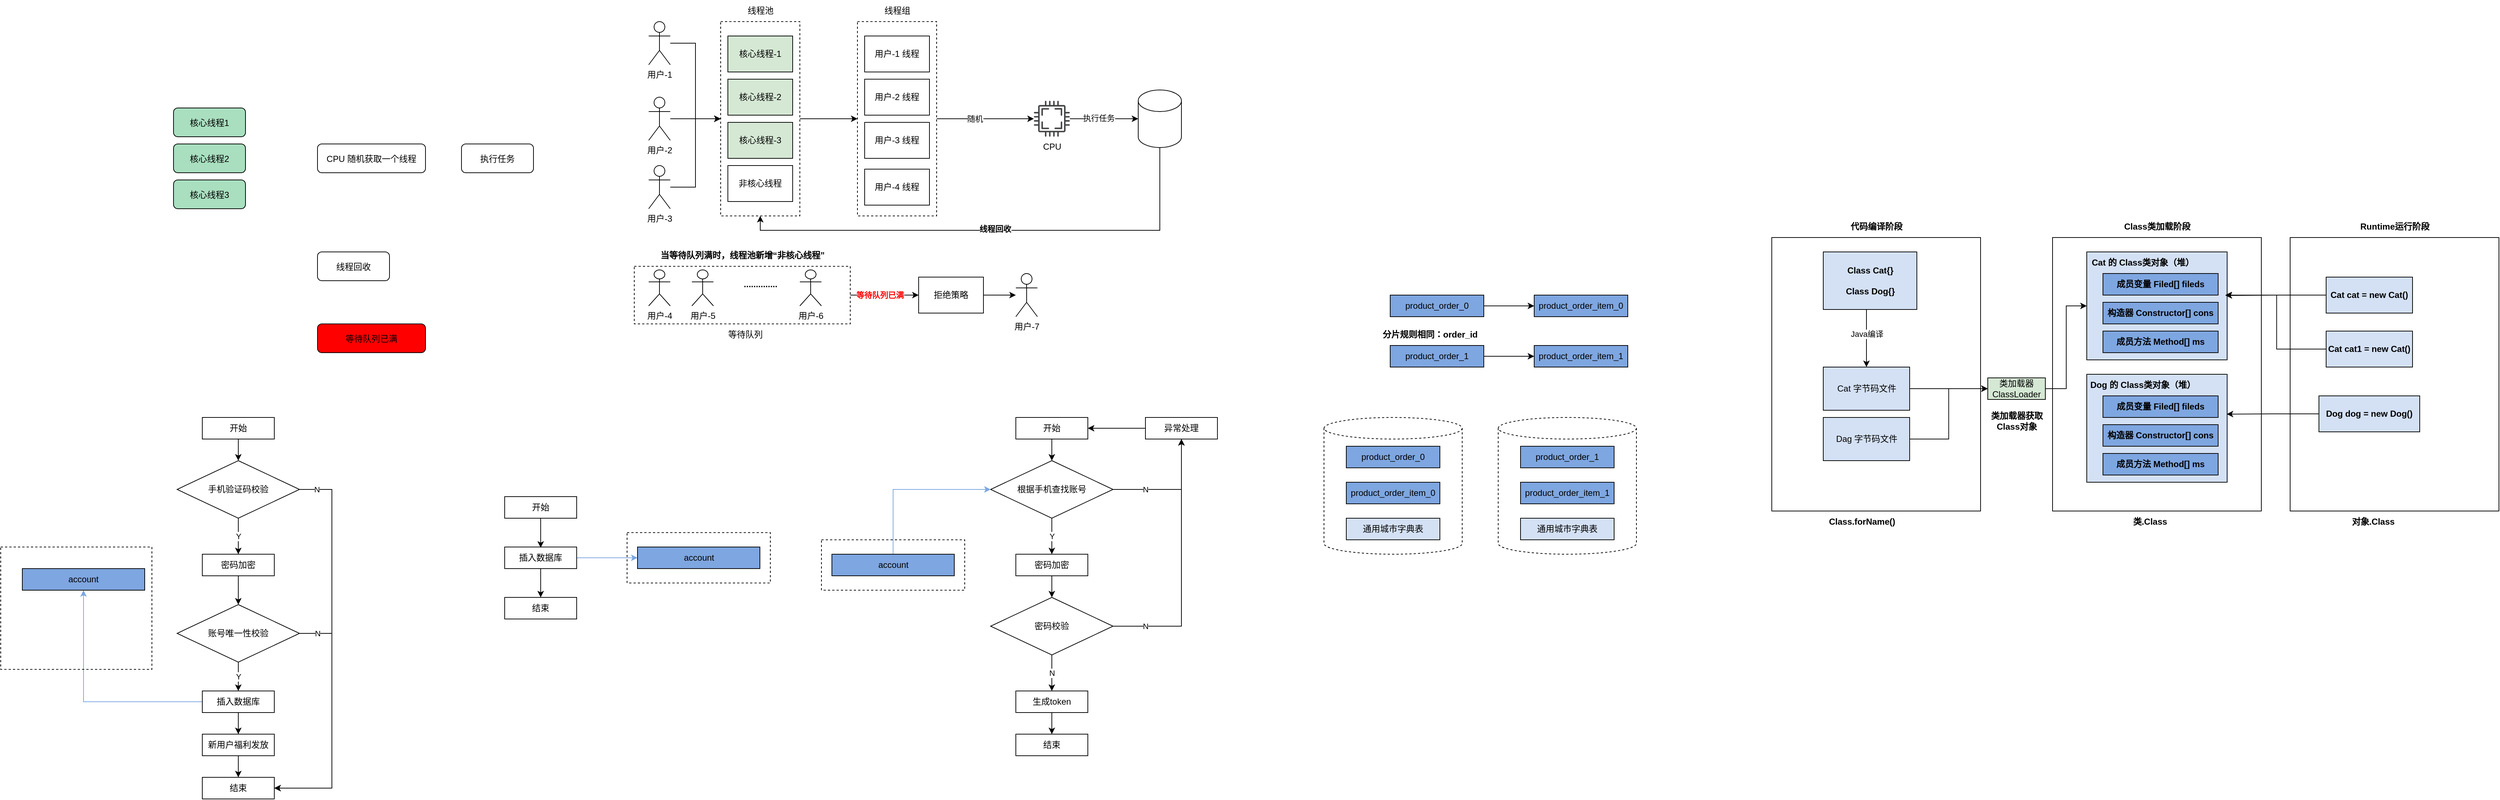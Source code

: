 <mxfile version="26.1.1">
  <diagram name="第 1 页" id="vO-5KL60WhVZvW-t5biG">
    <mxGraphModel dx="1195" dy="1784" grid="1" gridSize="10" guides="1" tooltips="1" connect="1" arrows="1" fold="1" page="1" pageScale="1" pageWidth="827" pageHeight="1169" math="0" shadow="0">
      <root>
        <mxCell id="0" />
        <mxCell id="1" parent="0" />
        <mxCell id="7dtAC1SlJE9wVKhIc8UQ-5" value="" style="edgeStyle=orthogonalEdgeStyle;rounded=0;orthogonalLoop=1;jettySize=auto;html=1;" parent="1" source="7dtAC1SlJE9wVKhIc8UQ-1" target="7dtAC1SlJE9wVKhIc8UQ-4" edge="1">
          <mxGeometry relative="1" as="geometry" />
        </mxCell>
        <mxCell id="7dtAC1SlJE9wVKhIc8UQ-1" value="开始" style="rounded=0;whiteSpace=wrap;html=1;fillColor=none;" parent="1" vertex="1">
          <mxGeometry x="310" y="160" width="100" height="30" as="geometry" />
        </mxCell>
        <mxCell id="7dtAC1SlJE9wVKhIc8UQ-7" value="Y" style="edgeStyle=orthogonalEdgeStyle;rounded=0;orthogonalLoop=1;jettySize=auto;html=1;" parent="1" source="7dtAC1SlJE9wVKhIc8UQ-4" target="7dtAC1SlJE9wVKhIc8UQ-6" edge="1">
          <mxGeometry relative="1" as="geometry" />
        </mxCell>
        <mxCell id="7dtAC1SlJE9wVKhIc8UQ-18" value="N" style="edgeStyle=orthogonalEdgeStyle;rounded=0;orthogonalLoop=1;jettySize=auto;html=1;entryX=1;entryY=0.5;entryDx=0;entryDy=0;" parent="1" source="7dtAC1SlJE9wVKhIc8UQ-4" target="7dtAC1SlJE9wVKhIc8UQ-16" edge="1">
          <mxGeometry x="-0.911" relative="1" as="geometry">
            <Array as="points">
              <mxPoint x="490" y="260" />
              <mxPoint x="490" y="675" />
            </Array>
            <mxPoint as="offset" />
          </mxGeometry>
        </mxCell>
        <mxCell id="7dtAC1SlJE9wVKhIc8UQ-4" value="手机验证码校验" style="rhombus;whiteSpace=wrap;html=1;fillColor=none;" parent="1" vertex="1">
          <mxGeometry x="275" y="220" width="170" height="80" as="geometry" />
        </mxCell>
        <mxCell id="7dtAC1SlJE9wVKhIc8UQ-9" value="" style="edgeStyle=orthogonalEdgeStyle;rounded=0;orthogonalLoop=1;jettySize=auto;html=1;" parent="1" source="7dtAC1SlJE9wVKhIc8UQ-6" target="7dtAC1SlJE9wVKhIc8UQ-8" edge="1">
          <mxGeometry relative="1" as="geometry" />
        </mxCell>
        <mxCell id="7dtAC1SlJE9wVKhIc8UQ-6" value="密码加密" style="rounded=0;whiteSpace=wrap;html=1;fillColor=none;" parent="1" vertex="1">
          <mxGeometry x="310" y="350" width="100" height="30" as="geometry" />
        </mxCell>
        <mxCell id="7dtAC1SlJE9wVKhIc8UQ-11" value="Y" style="edgeStyle=orthogonalEdgeStyle;rounded=0;orthogonalLoop=1;jettySize=auto;html=1;" parent="1" source="7dtAC1SlJE9wVKhIc8UQ-8" target="7dtAC1SlJE9wVKhIc8UQ-10" edge="1">
          <mxGeometry relative="1" as="geometry" />
        </mxCell>
        <mxCell id="7dtAC1SlJE9wVKhIc8UQ-19" value="N" style="edgeStyle=orthogonalEdgeStyle;rounded=0;orthogonalLoop=1;jettySize=auto;html=1;entryX=1;entryY=0.5;entryDx=0;entryDy=0;" parent="1" source="7dtAC1SlJE9wVKhIc8UQ-8" target="7dtAC1SlJE9wVKhIc8UQ-16" edge="1">
          <mxGeometry x="-0.853" relative="1" as="geometry">
            <Array as="points">
              <mxPoint x="490" y="460" />
              <mxPoint x="490" y="675" />
            </Array>
            <mxPoint as="offset" />
          </mxGeometry>
        </mxCell>
        <mxCell id="7dtAC1SlJE9wVKhIc8UQ-8" value="账号唯一性校验" style="rhombus;whiteSpace=wrap;html=1;fillColor=none;" parent="1" vertex="1">
          <mxGeometry x="275" y="420" width="170" height="80" as="geometry" />
        </mxCell>
        <mxCell id="7dtAC1SlJE9wVKhIc8UQ-15" value="" style="edgeStyle=orthogonalEdgeStyle;rounded=0;orthogonalLoop=1;jettySize=auto;html=1;" parent="1" source="7dtAC1SlJE9wVKhIc8UQ-10" target="7dtAC1SlJE9wVKhIc8UQ-14" edge="1">
          <mxGeometry relative="1" as="geometry" />
        </mxCell>
        <mxCell id="7dtAC1SlJE9wVKhIc8UQ-20" style="edgeStyle=orthogonalEdgeStyle;rounded=0;orthogonalLoop=1;jettySize=auto;html=1;strokeColor=#7EA6E0;" parent="1" source="7dtAC1SlJE9wVKhIc8UQ-10" target="7dtAC1SlJE9wVKhIc8UQ-13" edge="1">
          <mxGeometry relative="1" as="geometry" />
        </mxCell>
        <mxCell id="7dtAC1SlJE9wVKhIc8UQ-10" value="插入数据库" style="rounded=0;whiteSpace=wrap;html=1;fillColor=none;" parent="1" vertex="1">
          <mxGeometry x="310" y="540" width="100" height="30" as="geometry" />
        </mxCell>
        <mxCell id="7dtAC1SlJE9wVKhIc8UQ-12" value="" style="rounded=0;whiteSpace=wrap;html=1;fillColor=none;dashed=1;" parent="1" vertex="1">
          <mxGeometry x="30" y="340" width="210" height="170" as="geometry" />
        </mxCell>
        <mxCell id="7dtAC1SlJE9wVKhIc8UQ-13" value="account" style="rounded=0;whiteSpace=wrap;html=1;fillColor=#7EA6E0;" parent="1" vertex="1">
          <mxGeometry x="60" y="370" width="170" height="30" as="geometry" />
        </mxCell>
        <mxCell id="7dtAC1SlJE9wVKhIc8UQ-17" value="" style="edgeStyle=orthogonalEdgeStyle;rounded=0;orthogonalLoop=1;jettySize=auto;html=1;" parent="1" source="7dtAC1SlJE9wVKhIc8UQ-14" target="7dtAC1SlJE9wVKhIc8UQ-16" edge="1">
          <mxGeometry relative="1" as="geometry" />
        </mxCell>
        <mxCell id="7dtAC1SlJE9wVKhIc8UQ-14" value="新用户福利发放" style="rounded=0;whiteSpace=wrap;html=1;fillColor=none;" parent="1" vertex="1">
          <mxGeometry x="310" y="600" width="100" height="30" as="geometry" />
        </mxCell>
        <mxCell id="7dtAC1SlJE9wVKhIc8UQ-16" value="结束" style="rounded=0;whiteSpace=wrap;html=1;fillColor=none;" parent="1" vertex="1">
          <mxGeometry x="310" y="660" width="100" height="30" as="geometry" />
        </mxCell>
        <mxCell id="7dtAC1SlJE9wVKhIc8UQ-31" value="" style="edgeStyle=orthogonalEdgeStyle;rounded=0;orthogonalLoop=1;jettySize=auto;html=1;" parent="1" source="7dtAC1SlJE9wVKhIc8UQ-28" edge="1">
          <mxGeometry relative="1" as="geometry">
            <mxPoint x="780.0" y="341" as="targetPoint" />
          </mxGeometry>
        </mxCell>
        <mxCell id="7dtAC1SlJE9wVKhIc8UQ-28" value="开始" style="rounded=0;whiteSpace=wrap;html=1;fillColor=none;" parent="1" vertex="1">
          <mxGeometry x="730" y="270" width="100" height="30" as="geometry" />
        </mxCell>
        <mxCell id="7dtAC1SlJE9wVKhIc8UQ-36" style="edgeStyle=orthogonalEdgeStyle;rounded=0;orthogonalLoop=1;jettySize=auto;html=1;entryX=0;entryY=0.5;entryDx=0;entryDy=0;strokeColor=#7EA6E0;" parent="1" source="7dtAC1SlJE9wVKhIc8UQ-33" target="7dtAC1SlJE9wVKhIc8UQ-25" edge="1">
          <mxGeometry relative="1" as="geometry" />
        </mxCell>
        <mxCell id="7dtAC1SlJE9wVKhIc8UQ-43" value="" style="edgeStyle=orthogonalEdgeStyle;rounded=0;orthogonalLoop=1;jettySize=auto;html=1;" parent="1" source="7dtAC1SlJE9wVKhIc8UQ-33" target="7dtAC1SlJE9wVKhIc8UQ-40" edge="1">
          <mxGeometry relative="1" as="geometry" />
        </mxCell>
        <mxCell id="7dtAC1SlJE9wVKhIc8UQ-33" value="插入数据库" style="rounded=0;whiteSpace=wrap;html=1;fillColor=none;" parent="1" vertex="1">
          <mxGeometry x="730" y="340" width="100" height="30" as="geometry" />
        </mxCell>
        <mxCell id="7dtAC1SlJE9wVKhIc8UQ-40" value="结束" style="rounded=0;whiteSpace=wrap;html=1;fillColor=none;" parent="1" vertex="1">
          <mxGeometry x="730" y="410" width="100" height="30" as="geometry" />
        </mxCell>
        <mxCell id="7dtAC1SlJE9wVKhIc8UQ-24" value="" style="rounded=0;whiteSpace=wrap;html=1;fillColor=none;dashed=1;" parent="1" vertex="1">
          <mxGeometry x="900" y="320" width="199" height="70" as="geometry" />
        </mxCell>
        <mxCell id="7dtAC1SlJE9wVKhIc8UQ-25" value="account" style="rounded=0;whiteSpace=wrap;html=1;fillColor=#7EA6E0;" parent="1" vertex="1">
          <mxGeometry x="914.5" y="340" width="170" height="30" as="geometry" />
        </mxCell>
        <mxCell id="vSEwYygJi2QSESKw-jdO-1" value="" style="edgeStyle=orthogonalEdgeStyle;rounded=0;orthogonalLoop=1;jettySize=auto;html=1;" parent="1" source="vSEwYygJi2QSESKw-jdO-2" target="vSEwYygJi2QSESKw-jdO-5" edge="1">
          <mxGeometry relative="1" as="geometry" />
        </mxCell>
        <mxCell id="vSEwYygJi2QSESKw-jdO-2" value="开始" style="rounded=0;whiteSpace=wrap;html=1;fillColor=none;" parent="1" vertex="1">
          <mxGeometry x="1440" y="160" width="100" height="30" as="geometry" />
        </mxCell>
        <mxCell id="vSEwYygJi2QSESKw-jdO-3" value="Y" style="edgeStyle=orthogonalEdgeStyle;rounded=0;orthogonalLoop=1;jettySize=auto;html=1;" parent="1" source="vSEwYygJi2QSESKw-jdO-5" target="vSEwYygJi2QSESKw-jdO-7" edge="1">
          <mxGeometry relative="1" as="geometry" />
        </mxCell>
        <mxCell id="vSEwYygJi2QSESKw-jdO-30" value="N" style="edgeStyle=orthogonalEdgeStyle;rounded=0;orthogonalLoop=1;jettySize=auto;html=1;entryX=0.5;entryY=1;entryDx=0;entryDy=0;" parent="1" source="vSEwYygJi2QSESKw-jdO-5" target="vSEwYygJi2QSESKw-jdO-29" edge="1">
          <mxGeometry x="-0.455" relative="1" as="geometry">
            <mxPoint as="offset" />
          </mxGeometry>
        </mxCell>
        <mxCell id="vSEwYygJi2QSESKw-jdO-5" value="根据手机查找账号" style="rhombus;whiteSpace=wrap;html=1;fillColor=none;" parent="1" vertex="1">
          <mxGeometry x="1405" y="220" width="170" height="80" as="geometry" />
        </mxCell>
        <mxCell id="vSEwYygJi2QSESKw-jdO-25" value="" style="edgeStyle=orthogonalEdgeStyle;rounded=0;orthogonalLoop=1;jettySize=auto;html=1;" parent="1" source="vSEwYygJi2QSESKw-jdO-7" target="vSEwYygJi2QSESKw-jdO-24" edge="1">
          <mxGeometry relative="1" as="geometry" />
        </mxCell>
        <mxCell id="vSEwYygJi2QSESKw-jdO-7" value="密码加密" style="rounded=0;whiteSpace=wrap;html=1;fillColor=none;" parent="1" vertex="1">
          <mxGeometry x="1440" y="350" width="100" height="30" as="geometry" />
        </mxCell>
        <mxCell id="vSEwYygJi2QSESKw-jdO-18" value="结束" style="rounded=0;whiteSpace=wrap;html=1;fillColor=none;" parent="1" vertex="1">
          <mxGeometry x="1440" y="600" width="100" height="30" as="geometry" />
        </mxCell>
        <mxCell id="vSEwYygJi2QSESKw-jdO-19" value="" style="rounded=0;whiteSpace=wrap;html=1;fillColor=none;dashed=1;" parent="1" vertex="1">
          <mxGeometry x="1170" y="330" width="199" height="70" as="geometry" />
        </mxCell>
        <mxCell id="vSEwYygJi2QSESKw-jdO-21" style="edgeStyle=orthogonalEdgeStyle;rounded=0;orthogonalLoop=1;jettySize=auto;html=1;entryX=0;entryY=0.5;entryDx=0;entryDy=0;strokeColor=#7EA6E0;" parent="1" source="vSEwYygJi2QSESKw-jdO-20" target="vSEwYygJi2QSESKw-jdO-5" edge="1">
          <mxGeometry relative="1" as="geometry">
            <Array as="points">
              <mxPoint x="1270" y="260" />
            </Array>
          </mxGeometry>
        </mxCell>
        <mxCell id="vSEwYygJi2QSESKw-jdO-20" value="account" style="rounded=0;whiteSpace=wrap;html=1;fillColor=#7EA6E0;" parent="1" vertex="1">
          <mxGeometry x="1184.5" y="350" width="170" height="30" as="geometry" />
        </mxCell>
        <mxCell id="vSEwYygJi2QSESKw-jdO-27" value="" style="edgeStyle=orthogonalEdgeStyle;rounded=0;orthogonalLoop=1;jettySize=auto;html=1;" parent="1" source="vSEwYygJi2QSESKw-jdO-23" target="vSEwYygJi2QSESKw-jdO-18" edge="1">
          <mxGeometry relative="1" as="geometry" />
        </mxCell>
        <mxCell id="vSEwYygJi2QSESKw-jdO-23" value="生成token" style="rounded=0;whiteSpace=wrap;html=1;fillColor=none;" parent="1" vertex="1">
          <mxGeometry x="1440" y="540" width="100" height="30" as="geometry" />
        </mxCell>
        <mxCell id="vSEwYygJi2QSESKw-jdO-26" value="N" style="edgeStyle=orthogonalEdgeStyle;rounded=0;orthogonalLoop=1;jettySize=auto;html=1;" parent="1" source="vSEwYygJi2QSESKw-jdO-24" target="vSEwYygJi2QSESKw-jdO-23" edge="1">
          <mxGeometry relative="1" as="geometry" />
        </mxCell>
        <mxCell id="vSEwYygJi2QSESKw-jdO-33" value="N" style="edgeStyle=orthogonalEdgeStyle;rounded=0;orthogonalLoop=1;jettySize=auto;html=1;entryX=0.5;entryY=1;entryDx=0;entryDy=0;" parent="1" source="vSEwYygJi2QSESKw-jdO-24" target="vSEwYygJi2QSESKw-jdO-29" edge="1">
          <mxGeometry x="-0.747" relative="1" as="geometry">
            <mxPoint as="offset" />
          </mxGeometry>
        </mxCell>
        <mxCell id="vSEwYygJi2QSESKw-jdO-24" value="密码校验" style="rhombus;whiteSpace=wrap;html=1;fillColor=none;" parent="1" vertex="1">
          <mxGeometry x="1405" y="410" width="170" height="80" as="geometry" />
        </mxCell>
        <mxCell id="vSEwYygJi2QSESKw-jdO-31" style="edgeStyle=orthogonalEdgeStyle;rounded=0;orthogonalLoop=1;jettySize=auto;html=1;" parent="1" source="vSEwYygJi2QSESKw-jdO-29" target="vSEwYygJi2QSESKw-jdO-2" edge="1">
          <mxGeometry relative="1" as="geometry" />
        </mxCell>
        <mxCell id="vSEwYygJi2QSESKw-jdO-29" value="异常处理" style="rounded=0;whiteSpace=wrap;html=1;fillColor=none;" parent="1" vertex="1">
          <mxGeometry x="1620" y="160" width="100" height="30" as="geometry" />
        </mxCell>
        <mxCell id="hxnyZ7wzCu-Sgj7sRI47-22" style="edgeStyle=none;rounded=0;orthogonalLoop=1;jettySize=auto;html=1;" parent="1" source="hxnyZ7wzCu-Sgj7sRI47-5" target="hxnyZ7wzCu-Sgj7sRI47-10" edge="1">
          <mxGeometry relative="1" as="geometry" />
        </mxCell>
        <mxCell id="hxnyZ7wzCu-Sgj7sRI47-5" value="product_order_0" style="rounded=0;whiteSpace=wrap;html=1;fillColor=#7EA6E0;" parent="1" vertex="1">
          <mxGeometry x="1960" y="-10" width="130" height="30" as="geometry" />
        </mxCell>
        <mxCell id="hxnyZ7wzCu-Sgj7sRI47-10" value="product_order_item_0" style="rounded=0;whiteSpace=wrap;html=1;fillColor=#7EA6E0;" parent="1" vertex="1">
          <mxGeometry x="2160" y="-10" width="130" height="30" as="geometry" />
        </mxCell>
        <mxCell id="hxnyZ7wzCu-Sgj7sRI47-23" style="edgeStyle=none;rounded=0;orthogonalLoop=1;jettySize=auto;html=1;entryX=0;entryY=0.5;entryDx=0;entryDy=0;" parent="1" source="hxnyZ7wzCu-Sgj7sRI47-11" target="hxnyZ7wzCu-Sgj7sRI47-13" edge="1">
          <mxGeometry relative="1" as="geometry" />
        </mxCell>
        <mxCell id="hxnyZ7wzCu-Sgj7sRI47-11" value="product_order_1" style="rounded=0;whiteSpace=wrap;html=1;fillColor=#7EA6E0;" parent="1" vertex="1">
          <mxGeometry x="1960" y="60" width="130" height="30" as="geometry" />
        </mxCell>
        <mxCell id="hxnyZ7wzCu-Sgj7sRI47-13" value="product_order_item_1" style="rounded=0;whiteSpace=wrap;html=1;fillColor=#7EA6E0;" parent="1" vertex="1">
          <mxGeometry x="2160" y="60" width="130" height="30" as="geometry" />
        </mxCell>
        <mxCell id="hxnyZ7wzCu-Sgj7sRI47-19" value="分片规则相同：order_id" style="text;html=1;align=center;verticalAlign=middle;resizable=0;points=[];autosize=1;strokeColor=none;fillColor=none;fontStyle=1" parent="1" vertex="1">
          <mxGeometry x="1940" y="30" width="150" height="30" as="geometry" />
        </mxCell>
        <mxCell id="hxnyZ7wzCu-Sgj7sRI47-1" value="" style="shape=cylinder3;whiteSpace=wrap;html=1;boundedLbl=1;backgroundOutline=1;size=15;fillColor=none;dashed=1;" parent="1" vertex="1">
          <mxGeometry x="1868" y="160" width="192" height="190" as="geometry" />
        </mxCell>
        <mxCell id="hxnyZ7wzCu-Sgj7sRI47-2" value="product_order_0" style="rounded=0;whiteSpace=wrap;html=1;fillColor=#7EA6E0;" parent="1" vertex="1">
          <mxGeometry x="1899" y="200" width="130" height="30" as="geometry" />
        </mxCell>
        <mxCell id="hxnyZ7wzCu-Sgj7sRI47-3" value="product_order_item_0" style="rounded=0;whiteSpace=wrap;html=1;fillColor=#7EA6E0;" parent="1" vertex="1">
          <mxGeometry x="1899" y="250" width="130" height="30" as="geometry" />
        </mxCell>
        <mxCell id="hxnyZ7wzCu-Sgj7sRI47-24" value="通用城市字典表" style="rounded=0;whiteSpace=wrap;html=1;fillColor=#D4E1F5;" parent="1" vertex="1">
          <mxGeometry x="1899" y="300" width="130" height="30" as="geometry" />
        </mxCell>
        <mxCell id="hxnyZ7wzCu-Sgj7sRI47-25" value="" style="shape=cylinder3;whiteSpace=wrap;html=1;boundedLbl=1;backgroundOutline=1;size=15;fillColor=none;dashed=1;" parent="1" vertex="1">
          <mxGeometry x="2110" y="160" width="192" height="190" as="geometry" />
        </mxCell>
        <mxCell id="hxnyZ7wzCu-Sgj7sRI47-26" value="product_order_1" style="rounded=0;whiteSpace=wrap;html=1;fillColor=#7EA6E0;" parent="1" vertex="1">
          <mxGeometry x="2141" y="200" width="130" height="30" as="geometry" />
        </mxCell>
        <mxCell id="hxnyZ7wzCu-Sgj7sRI47-27" value="product_order_item_1" style="rounded=0;whiteSpace=wrap;html=1;fillColor=#7EA6E0;" parent="1" vertex="1">
          <mxGeometry x="2141" y="250" width="130" height="30" as="geometry" />
        </mxCell>
        <mxCell id="hxnyZ7wzCu-Sgj7sRI47-28" value="通用城市字典表" style="rounded=0;whiteSpace=wrap;html=1;fillColor=#D4E1F5;" parent="1" vertex="1">
          <mxGeometry x="2141" y="300" width="130" height="30" as="geometry" />
        </mxCell>
        <mxCell id="hxnyZ7wzCu-Sgj7sRI47-37" value="" style="group;align=center;" parent="1" vertex="1" connectable="0">
          <mxGeometry x="2490" y="-120" width="290" height="410" as="geometry" />
        </mxCell>
        <mxCell id="hxnyZ7wzCu-Sgj7sRI47-29" value="" style="rounded=0;whiteSpace=wrap;html=1;fillColor=none;" parent="hxnyZ7wzCu-Sgj7sRI47-37" vertex="1">
          <mxGeometry y="30" width="290" height="380" as="geometry" />
        </mxCell>
        <mxCell id="hxnyZ7wzCu-Sgj7sRI47-30" value="代码编译阶段" style="text;html=1;align=center;verticalAlign=middle;resizable=0;points=[];autosize=1;strokeColor=none;fillColor=none;fontStyle=1" parent="hxnyZ7wzCu-Sgj7sRI47-37" vertex="1">
          <mxGeometry x="95" width="100" height="30" as="geometry" />
        </mxCell>
        <mxCell id="hxnyZ7wzCu-Sgj7sRI47-46" style="edgeStyle=elbowEdgeStyle;rounded=0;orthogonalLoop=1;jettySize=auto;html=1;entryX=0.5;entryY=0;entryDx=0;entryDy=0;" parent="hxnyZ7wzCu-Sgj7sRI47-37" source="hxnyZ7wzCu-Sgj7sRI47-40" target="oDU6o3JR0RXQvtxgKEKO-12" edge="1">
          <mxGeometry relative="1" as="geometry">
            <mxPoint x="132" y="200" as="targetPoint" />
          </mxGeometry>
        </mxCell>
        <mxCell id="hxnyZ7wzCu-Sgj7sRI47-47" value="Java编译" style="edgeLabel;html=1;align=center;verticalAlign=middle;resizable=0;points=[];" parent="hxnyZ7wzCu-Sgj7sRI47-46" vertex="1" connectable="0">
          <mxGeometry x="-0.161" relative="1" as="geometry">
            <mxPoint as="offset" />
          </mxGeometry>
        </mxCell>
        <mxCell id="hxnyZ7wzCu-Sgj7sRI47-40" value="&lt;b&gt;Class Cat{}&lt;/b&gt;&lt;div&gt;&lt;b&gt;&lt;br&gt;&lt;/b&gt;&lt;/div&gt;&lt;div&gt;&lt;b&gt;Class Dog{}&lt;/b&gt;&lt;/div&gt;" style="rounded=0;whiteSpace=wrap;html=1;align=center;fillColor=#D4E1F5;" parent="hxnyZ7wzCu-Sgj7sRI47-37" vertex="1">
          <mxGeometry x="71.52" y="50" width="130" height="80" as="geometry" />
        </mxCell>
        <mxCell id="oDU6o3JR0RXQvtxgKEKO-2" value="Dag 字节码文件" style="rounded=0;whiteSpace=wrap;html=1;align=center;fillColor=#D4E1F5;" parent="hxnyZ7wzCu-Sgj7sRI47-37" vertex="1">
          <mxGeometry x="71.52" y="280" width="120" height="60" as="geometry" />
        </mxCell>
        <mxCell id="oDU6o3JR0RXQvtxgKEKO-12" value="Cat 字节码文件" style="rounded=0;whiteSpace=wrap;html=1;align=center;fillColor=#D4E1F5;" parent="hxnyZ7wzCu-Sgj7sRI47-37" vertex="1">
          <mxGeometry x="71.52" y="210" width="120" height="60" as="geometry" />
        </mxCell>
        <mxCell id="hxnyZ7wzCu-Sgj7sRI47-38" value="" style="group" parent="1" vertex="1" connectable="0">
          <mxGeometry x="2880" y="-120" width="290" height="410" as="geometry" />
        </mxCell>
        <mxCell id="hxnyZ7wzCu-Sgj7sRI47-31" value="" style="rounded=0;whiteSpace=wrap;html=1;fillColor=none;" parent="hxnyZ7wzCu-Sgj7sRI47-38" vertex="1">
          <mxGeometry y="30" width="290" height="380" as="geometry" />
        </mxCell>
        <mxCell id="hxnyZ7wzCu-Sgj7sRI47-32" value="Class类加载阶段" style="text;html=1;align=center;verticalAlign=middle;resizable=0;points=[];autosize=1;strokeColor=none;fillColor=none;fontStyle=1" parent="hxnyZ7wzCu-Sgj7sRI47-38" vertex="1">
          <mxGeometry x="90" width="110" height="30" as="geometry" />
        </mxCell>
        <mxCell id="hxnyZ7wzCu-Sgj7sRI47-60" value="" style="rounded=0;whiteSpace=wrap;html=1;align=left;fillColor=#D4E1F5;" parent="hxnyZ7wzCu-Sgj7sRI47-38" vertex="1">
          <mxGeometry x="47.5" y="50" width="195" height="150" as="geometry" />
        </mxCell>
        <mxCell id="hxnyZ7wzCu-Sgj7sRI47-61" value="&lt;b&gt;Cat 的 Class类对象（堆）&lt;/b&gt;" style="text;html=1;align=center;verticalAlign=middle;resizable=0;points=[];autosize=1;strokeColor=none;fillColor=none;" parent="hxnyZ7wzCu-Sgj7sRI47-38" vertex="1">
          <mxGeometry x="40" y="50" width="170" height="30" as="geometry" />
        </mxCell>
        <mxCell id="hxnyZ7wzCu-Sgj7sRI47-62" value="&lt;b&gt;成员变量 Filed[] fileds&lt;/b&gt;" style="rounded=0;whiteSpace=wrap;html=1;fillColor=#7EA6E0;" parent="hxnyZ7wzCu-Sgj7sRI47-38" vertex="1">
          <mxGeometry x="70" y="80" width="160" height="30" as="geometry" />
        </mxCell>
        <mxCell id="hxnyZ7wzCu-Sgj7sRI47-63" value="&lt;b&gt;构造器 Constructor[] cons&lt;/b&gt;" style="rounded=0;whiteSpace=wrap;html=1;fillColor=#7EA6E0;" parent="hxnyZ7wzCu-Sgj7sRI47-38" vertex="1">
          <mxGeometry x="70" y="120" width="160" height="30" as="geometry" />
        </mxCell>
        <mxCell id="hxnyZ7wzCu-Sgj7sRI47-64" value="&lt;b&gt;成员方法 Method[] ms&lt;/b&gt;" style="rounded=0;whiteSpace=wrap;html=1;fillColor=#7EA6E0;" parent="hxnyZ7wzCu-Sgj7sRI47-38" vertex="1">
          <mxGeometry x="70" y="160" width="160" height="30" as="geometry" />
        </mxCell>
        <mxCell id="oDU6o3JR0RXQvtxgKEKO-18" value="" style="rounded=0;whiteSpace=wrap;html=1;align=left;fillColor=#D4E1F5;" parent="hxnyZ7wzCu-Sgj7sRI47-38" vertex="1">
          <mxGeometry x="47.5" y="220" width="195" height="150" as="geometry" />
        </mxCell>
        <mxCell id="oDU6o3JR0RXQvtxgKEKO-19" value="&lt;b&gt;Dog 的 Class类对象（堆）&lt;/b&gt;" style="text;html=1;align=center;verticalAlign=middle;resizable=0;points=[];autosize=1;strokeColor=none;fillColor=none;" parent="hxnyZ7wzCu-Sgj7sRI47-38" vertex="1">
          <mxGeometry x="40" y="220" width="170" height="30" as="geometry" />
        </mxCell>
        <mxCell id="oDU6o3JR0RXQvtxgKEKO-20" value="&lt;b&gt;成员变量 Filed[] fileds&lt;/b&gt;" style="rounded=0;whiteSpace=wrap;html=1;fillColor=#7EA6E0;" parent="hxnyZ7wzCu-Sgj7sRI47-38" vertex="1">
          <mxGeometry x="70" y="250" width="160" height="30" as="geometry" />
        </mxCell>
        <mxCell id="oDU6o3JR0RXQvtxgKEKO-21" value="&lt;b&gt;构造器 Constructor[] cons&lt;/b&gt;" style="rounded=0;whiteSpace=wrap;html=1;fillColor=#7EA6E0;" parent="hxnyZ7wzCu-Sgj7sRI47-38" vertex="1">
          <mxGeometry x="70" y="290" width="160" height="30" as="geometry" />
        </mxCell>
        <mxCell id="oDU6o3JR0RXQvtxgKEKO-22" value="&lt;b&gt;成员方法 Method[] ms&lt;/b&gt;" style="rounded=0;whiteSpace=wrap;html=1;fillColor=#7EA6E0;" parent="hxnyZ7wzCu-Sgj7sRI47-38" vertex="1">
          <mxGeometry x="70" y="330" width="160" height="30" as="geometry" />
        </mxCell>
        <mxCell id="hxnyZ7wzCu-Sgj7sRI47-39" value="" style="group" parent="1" vertex="1" connectable="0">
          <mxGeometry x="3210" y="-120" width="290" height="410" as="geometry" />
        </mxCell>
        <mxCell id="hxnyZ7wzCu-Sgj7sRI47-33" value="" style="rounded=0;whiteSpace=wrap;html=1;fillColor=none;" parent="hxnyZ7wzCu-Sgj7sRI47-39" vertex="1">
          <mxGeometry y="30" width="290" height="380" as="geometry" />
        </mxCell>
        <mxCell id="hxnyZ7wzCu-Sgj7sRI47-34" value="Runtime运行阶段" style="text;html=1;align=center;verticalAlign=middle;resizable=0;points=[];autosize=1;strokeColor=none;fillColor=none;fontStyle=1" parent="hxnyZ7wzCu-Sgj7sRI47-39" vertex="1">
          <mxGeometry x="85" width="120" height="30" as="geometry" />
        </mxCell>
        <mxCell id="hxnyZ7wzCu-Sgj7sRI47-78" value="&lt;div&gt;&lt;b&gt;Cat cat = new Cat()&lt;/b&gt;&lt;/div&gt;" style="rounded=0;whiteSpace=wrap;html=1;align=center;fillColor=#D4E1F5;" parent="hxnyZ7wzCu-Sgj7sRI47-39" vertex="1">
          <mxGeometry x="50" y="85" width="120" height="50" as="geometry" />
        </mxCell>
        <mxCell id="hxnyZ7wzCu-Sgj7sRI47-79" value="&lt;b&gt;&lt;br&gt;&lt;/b&gt;" style="text;html=1;align=center;verticalAlign=middle;resizable=0;points=[];autosize=1;strokeColor=none;fillColor=none;" parent="hxnyZ7wzCu-Sgj7sRI47-39" vertex="1">
          <mxGeometry x="90" y="95" width="20" height="30" as="geometry" />
        </mxCell>
        <mxCell id="oDU6o3JR0RXQvtxgKEKO-15" value="&lt;div&gt;&lt;b&gt;Cat cat1 = new Cat()&lt;/b&gt;&lt;/div&gt;" style="rounded=0;whiteSpace=wrap;html=1;align=center;fillColor=#D4E1F5;" parent="hxnyZ7wzCu-Sgj7sRI47-39" vertex="1">
          <mxGeometry x="50" y="160" width="120" height="50" as="geometry" />
        </mxCell>
        <mxCell id="oDU6o3JR0RXQvtxgKEKO-29" value="&lt;div&gt;&lt;b&gt;Dog dog = new Dog()&lt;/b&gt;&lt;/div&gt;" style="rounded=0;whiteSpace=wrap;html=1;align=center;fillColor=#D4E1F5;" parent="hxnyZ7wzCu-Sgj7sRI47-39" vertex="1">
          <mxGeometry x="40" y="250" width="140" height="50" as="geometry" />
        </mxCell>
        <mxCell id="hxnyZ7wzCu-Sgj7sRI47-77" style="edgeStyle=elbowEdgeStyle;rounded=0;orthogonalLoop=1;jettySize=auto;html=1;entryX=0;entryY=0.5;entryDx=0;entryDy=0;" parent="1" source="hxnyZ7wzCu-Sgj7sRI47-74" target="hxnyZ7wzCu-Sgj7sRI47-60" edge="1">
          <mxGeometry relative="1" as="geometry" />
        </mxCell>
        <mxCell id="hxnyZ7wzCu-Sgj7sRI47-74" value="类加载器&lt;br&gt;ClassLoader" style="rounded=0;whiteSpace=wrap;html=1;fillColor=#D5E8D4;" parent="1" vertex="1">
          <mxGeometry x="2790" y="105" width="80" height="30" as="geometry" />
        </mxCell>
        <mxCell id="oDU6o3JR0RXQvtxgKEKO-1" style="edgeStyle=orthogonalEdgeStyle;rounded=0;orthogonalLoop=1;jettySize=auto;html=1;entryX=0.989;entryY=0.404;entryDx=0;entryDy=0;entryPerimeter=0;" parent="1" source="hxnyZ7wzCu-Sgj7sRI47-78" target="hxnyZ7wzCu-Sgj7sRI47-60" edge="1">
          <mxGeometry relative="1" as="geometry" />
        </mxCell>
        <mxCell id="oDU6o3JR0RXQvtxgKEKO-4" style="edgeStyle=orthogonalEdgeStyle;rounded=0;orthogonalLoop=1;jettySize=auto;html=1;entryX=0;entryY=0.5;entryDx=0;entryDy=0;" parent="1" source="oDU6o3JR0RXQvtxgKEKO-2" target="hxnyZ7wzCu-Sgj7sRI47-74" edge="1">
          <mxGeometry relative="1" as="geometry" />
        </mxCell>
        <mxCell id="oDU6o3JR0RXQvtxgKEKO-13" style="edgeStyle=orthogonalEdgeStyle;rounded=0;orthogonalLoop=1;jettySize=auto;html=1;entryX=0;entryY=0.5;entryDx=0;entryDy=0;" parent="1" source="oDU6o3JR0RXQvtxgKEKO-12" target="hxnyZ7wzCu-Sgj7sRI47-74" edge="1">
          <mxGeometry relative="1" as="geometry" />
        </mxCell>
        <mxCell id="oDU6o3JR0RXQvtxgKEKO-16" style="edgeStyle=orthogonalEdgeStyle;rounded=0;orthogonalLoop=1;jettySize=auto;html=1;entryX=0.987;entryY=0.4;entryDx=0;entryDy=0;entryPerimeter=0;" parent="1" source="oDU6o3JR0RXQvtxgKEKO-15" target="hxnyZ7wzCu-Sgj7sRI47-60" edge="1">
          <mxGeometry relative="1" as="geometry" />
        </mxCell>
        <mxCell id="oDU6o3JR0RXQvtxgKEKO-30" style="edgeStyle=orthogonalEdgeStyle;rounded=0;orthogonalLoop=1;jettySize=auto;html=1;entryX=0.997;entryY=0.369;entryDx=0;entryDy=0;entryPerimeter=0;" parent="1" source="oDU6o3JR0RXQvtxgKEKO-29" target="oDU6o3JR0RXQvtxgKEKO-18" edge="1">
          <mxGeometry relative="1" as="geometry" />
        </mxCell>
        <mxCell id="oDU6o3JR0RXQvtxgKEKO-31" value="Class.forName()" style="text;html=1;align=center;verticalAlign=middle;resizable=0;points=[];autosize=1;strokeColor=none;fillColor=none;fontStyle=1" parent="1" vertex="1">
          <mxGeometry x="2560" y="290" width="110" height="30" as="geometry" />
        </mxCell>
        <mxCell id="oDU6o3JR0RXQvtxgKEKO-32" value="类.Class" style="text;html=1;align=center;verticalAlign=middle;resizable=0;points=[];autosize=1;strokeColor=none;fillColor=none;fontStyle=1" parent="1" vertex="1">
          <mxGeometry x="2980" y="290" width="70" height="30" as="geometry" />
        </mxCell>
        <mxCell id="oDU6o3JR0RXQvtxgKEKO-33" value="对象.Class" style="text;html=1;align=center;verticalAlign=middle;resizable=0;points=[];autosize=1;strokeColor=none;fillColor=none;fontStyle=1" parent="1" vertex="1">
          <mxGeometry x="3285" y="290" width="80" height="30" as="geometry" />
        </mxCell>
        <mxCell id="oDU6o3JR0RXQvtxgKEKO-34" value="类加载器获取&lt;br&gt;Class对象" style="text;html=1;align=center;verticalAlign=middle;resizable=0;points=[];autosize=1;strokeColor=none;fillColor=none;fontStyle=1" parent="1" vertex="1">
          <mxGeometry x="2780" y="145" width="100" height="40" as="geometry" />
        </mxCell>
        <mxCell id="2Ji5Jr_jotGqNG5A1SUb-8" value="核心线程1" style="rounded=1;fillColor=#A9DFBF;" vertex="1" parent="1">
          <mxGeometry x="270" y="-270" width="100" height="40" as="geometry" />
        </mxCell>
        <mxCell id="2Ji5Jr_jotGqNG5A1SUb-9" value="核心线程2" style="rounded=1;fillColor=#A9DFBF;" vertex="1" parent="1">
          <mxGeometry x="270" y="-220" width="100" height="40" as="geometry" />
        </mxCell>
        <mxCell id="2Ji5Jr_jotGqNG5A1SUb-10" value="核心线程3" style="rounded=1;fillColor=#A9DFBF;" vertex="1" parent="1">
          <mxGeometry x="270" y="-170" width="100" height="40" as="geometry" />
        </mxCell>
        <mxCell id="2Ji5Jr_jotGqNG5A1SUb-11" value="CPU 随机获取一个线程" style="rounded=1;fillColor=#FFFFFF;" vertex="1" parent="1">
          <mxGeometry x="470" y="-220" width="150" height="40" as="geometry" />
        </mxCell>
        <mxCell id="2Ji5Jr_jotGqNG5A1SUb-12" value="执行任务" style="rounded=1;fillColor=#FFFFFF;image=/img/cpu.png;" vertex="1" parent="1">
          <mxGeometry x="670" y="-220" width="100" height="40" as="geometry" />
        </mxCell>
        <mxCell id="2Ji5Jr_jotGqNG5A1SUb-13" value="线程回收" style="rounded=1;fillColor=#FFFFFF;" vertex="1" parent="1">
          <mxGeometry x="470" y="-70" width="100" height="40" as="geometry" />
        </mxCell>
        <mxCell id="2Ji5Jr_jotGqNG5A1SUb-14" value="等待队列已满" style="rounded=1;fillColor=#FF0000;" vertex="1" parent="1">
          <mxGeometry x="470" y="30" width="150" height="40" as="geometry" />
        </mxCell>
        <mxCell id="2Ji5Jr_jotGqNG5A1SUb-39" style="edgeStyle=orthogonalEdgeStyle;rounded=0;orthogonalLoop=1;jettySize=auto;html=1;entryX=0;entryY=0.5;entryDx=0;entryDy=0;" edge="1" parent="1" source="2Ji5Jr_jotGqNG5A1SUb-16" target="2Ji5Jr_jotGqNG5A1SUb-19">
          <mxGeometry relative="1" as="geometry" />
        </mxCell>
        <mxCell id="2Ji5Jr_jotGqNG5A1SUb-16" value="用户-1" style="shape=umlActor;verticalLabelPosition=bottom;verticalAlign=top;html=1;outlineConnect=0;" vertex="1" parent="1">
          <mxGeometry x="930" y="-390" width="30" height="60" as="geometry" />
        </mxCell>
        <mxCell id="2Ji5Jr_jotGqNG5A1SUb-40" style="edgeStyle=orthogonalEdgeStyle;rounded=0;orthogonalLoop=1;jettySize=auto;html=1;entryX=0;entryY=0.5;entryDx=0;entryDy=0;" edge="1" parent="1" source="2Ji5Jr_jotGqNG5A1SUb-17" target="2Ji5Jr_jotGqNG5A1SUb-19">
          <mxGeometry relative="1" as="geometry" />
        </mxCell>
        <mxCell id="2Ji5Jr_jotGqNG5A1SUb-17" value="用户-2" style="shape=umlActor;verticalLabelPosition=bottom;verticalAlign=top;html=1;outlineConnect=0;" vertex="1" parent="1">
          <mxGeometry x="930" y="-285" width="30" height="60" as="geometry" />
        </mxCell>
        <mxCell id="2Ji5Jr_jotGqNG5A1SUb-41" style="edgeStyle=orthogonalEdgeStyle;rounded=0;orthogonalLoop=1;jettySize=auto;html=1;" edge="1" parent="1" source="2Ji5Jr_jotGqNG5A1SUb-18" target="2Ji5Jr_jotGqNG5A1SUb-19">
          <mxGeometry relative="1" as="geometry" />
        </mxCell>
        <mxCell id="2Ji5Jr_jotGqNG5A1SUb-18" value="用户-3" style="shape=umlActor;verticalLabelPosition=bottom;verticalAlign=top;html=1;outlineConnect=0;" vertex="1" parent="1">
          <mxGeometry x="930" y="-190" width="30" height="60" as="geometry" />
        </mxCell>
        <mxCell id="2Ji5Jr_jotGqNG5A1SUb-38" style="edgeStyle=orthogonalEdgeStyle;rounded=0;orthogonalLoop=1;jettySize=auto;html=1;entryX=0;entryY=0.5;entryDx=0;entryDy=0;" edge="1" parent="1" source="2Ji5Jr_jotGqNG5A1SUb-19" target="2Ji5Jr_jotGqNG5A1SUb-27">
          <mxGeometry relative="1" as="geometry" />
        </mxCell>
        <mxCell id="2Ji5Jr_jotGqNG5A1SUb-19" value="" style="rounded=0;whiteSpace=wrap;html=1;fillColor=none;dashed=1;" vertex="1" parent="1">
          <mxGeometry x="1030" y="-390" width="110" height="270" as="geometry" />
        </mxCell>
        <mxCell id="2Ji5Jr_jotGqNG5A1SUb-20" value="核心线程-1" style="rounded=0;whiteSpace=wrap;html=1;fillColor=#D5E8D4;" vertex="1" parent="1">
          <mxGeometry x="1040" y="-370" width="90" height="50" as="geometry" />
        </mxCell>
        <mxCell id="2Ji5Jr_jotGqNG5A1SUb-22" value="核心线程-2" style="rounded=0;whiteSpace=wrap;html=1;fillColor=#D5E8D4;" vertex="1" parent="1">
          <mxGeometry x="1040" y="-310" width="90" height="50" as="geometry" />
        </mxCell>
        <mxCell id="2Ji5Jr_jotGqNG5A1SUb-23" value="核心线程-3" style="rounded=0;whiteSpace=wrap;html=1;fillColor=#D5E8D4;" vertex="1" parent="1">
          <mxGeometry x="1040" y="-250" width="90" height="50" as="geometry" />
        </mxCell>
        <mxCell id="2Ji5Jr_jotGqNG5A1SUb-24" value="非核心线程" style="rounded=0;whiteSpace=wrap;html=1;fillColor=none;" vertex="1" parent="1">
          <mxGeometry x="1040" y="-190" width="90" height="50" as="geometry" />
        </mxCell>
        <mxCell id="2Ji5Jr_jotGqNG5A1SUb-53" style="edgeStyle=orthogonalEdgeStyle;rounded=0;orthogonalLoop=1;jettySize=auto;html=1;" edge="1" parent="1" source="2Ji5Jr_jotGqNG5A1SUb-27" target="2Ji5Jr_jotGqNG5A1SUb-32">
          <mxGeometry relative="1" as="geometry" />
        </mxCell>
        <mxCell id="2Ji5Jr_jotGqNG5A1SUb-54" value="随机" style="edgeLabel;html=1;align=center;verticalAlign=middle;resizable=0;points=[];" vertex="1" connectable="0" parent="2Ji5Jr_jotGqNG5A1SUb-53">
          <mxGeometry x="-0.222" relative="1" as="geometry">
            <mxPoint as="offset" />
          </mxGeometry>
        </mxCell>
        <mxCell id="2Ji5Jr_jotGqNG5A1SUb-27" value="" style="rounded=0;whiteSpace=wrap;html=1;fillColor=none;dashed=1;" vertex="1" parent="1">
          <mxGeometry x="1220" y="-390" width="110" height="270" as="geometry" />
        </mxCell>
        <mxCell id="2Ji5Jr_jotGqNG5A1SUb-28" value="用户-1 线程" style="rounded=0;whiteSpace=wrap;html=1;fillColor=none;" vertex="1" parent="1">
          <mxGeometry x="1230" y="-370" width="90" height="50" as="geometry" />
        </mxCell>
        <mxCell id="2Ji5Jr_jotGqNG5A1SUb-29" value="用户-2 线程" style="rounded=0;whiteSpace=wrap;html=1;fillColor=none;" vertex="1" parent="1">
          <mxGeometry x="1230" y="-310" width="90" height="50" as="geometry" />
        </mxCell>
        <mxCell id="2Ji5Jr_jotGqNG5A1SUb-30" value="用户-3 线程" style="rounded=0;whiteSpace=wrap;html=1;fillColor=none;" vertex="1" parent="1">
          <mxGeometry x="1230" y="-250" width="90" height="50" as="geometry" />
        </mxCell>
        <mxCell id="2Ji5Jr_jotGqNG5A1SUb-58" style="edgeStyle=orthogonalEdgeStyle;rounded=0;orthogonalLoop=1;jettySize=auto;html=1;" edge="1" parent="1" source="2Ji5Jr_jotGqNG5A1SUb-32" target="2Ji5Jr_jotGqNG5A1SUb-56">
          <mxGeometry relative="1" as="geometry" />
        </mxCell>
        <mxCell id="2Ji5Jr_jotGqNG5A1SUb-59" value="执行任务" style="edgeLabel;html=1;align=center;verticalAlign=middle;resizable=0;points=[];" vertex="1" connectable="0" parent="2Ji5Jr_jotGqNG5A1SUb-58">
          <mxGeometry x="-0.158" y="1" relative="1" as="geometry">
            <mxPoint as="offset" />
          </mxGeometry>
        </mxCell>
        <mxCell id="2Ji5Jr_jotGqNG5A1SUb-32" value="CPU" style="sketch=0;pointerEvents=1;shadow=0;dashed=0;html=1;strokeColor=none;fillColor=#434445;aspect=fixed;labelPosition=center;verticalLabelPosition=bottom;verticalAlign=top;align=center;outlineConnect=0;shape=mxgraph.vvd.cpu;" vertex="1" parent="1">
          <mxGeometry x="1465" y="-280" width="50" height="50" as="geometry" />
        </mxCell>
        <mxCell id="2Ji5Jr_jotGqNG5A1SUb-33" value="线程组" style="text;html=1;align=center;verticalAlign=middle;resizable=0;points=[];autosize=1;strokeColor=none;fillColor=none;" vertex="1" parent="1">
          <mxGeometry x="1245" y="-420" width="60" height="30" as="geometry" />
        </mxCell>
        <mxCell id="2Ji5Jr_jotGqNG5A1SUb-34" value="线程池" style="text;html=1;align=center;verticalAlign=middle;resizable=0;points=[];autosize=1;strokeColor=none;fillColor=none;" vertex="1" parent="1">
          <mxGeometry x="1055" y="-420" width="60" height="30" as="geometry" />
        </mxCell>
        <mxCell id="2Ji5Jr_jotGqNG5A1SUb-43" value="用户-4 线程" style="rounded=0;whiteSpace=wrap;html=1;fillColor=none;" vertex="1" parent="1">
          <mxGeometry x="1230" y="-185" width="90" height="50" as="geometry" />
        </mxCell>
        <mxCell id="2Ji5Jr_jotGqNG5A1SUb-50" value="" style="group" vertex="1" connectable="0" parent="1">
          <mxGeometry x="910" y="-50" width="300" height="80" as="geometry" />
        </mxCell>
        <mxCell id="2Ji5Jr_jotGqNG5A1SUb-25" value="用户-4" style="shape=umlActor;verticalLabelPosition=bottom;verticalAlign=top;html=1;outlineConnect=0;" vertex="1" parent="2Ji5Jr_jotGqNG5A1SUb-50">
          <mxGeometry x="20" y="5" width="30" height="50" as="geometry" />
        </mxCell>
        <mxCell id="2Ji5Jr_jotGqNG5A1SUb-26" value="" style="rounded=0;whiteSpace=wrap;html=1;fillColor=none;dashed=1;" vertex="1" parent="2Ji5Jr_jotGqNG5A1SUb-50">
          <mxGeometry width="300" height="80" as="geometry" />
        </mxCell>
        <mxCell id="2Ji5Jr_jotGqNG5A1SUb-45" value="用户-5" style="shape=umlActor;verticalLabelPosition=bottom;verticalAlign=top;html=1;outlineConnect=0;" vertex="1" parent="2Ji5Jr_jotGqNG5A1SUb-50">
          <mxGeometry x="80" y="5" width="30" height="50" as="geometry" />
        </mxCell>
        <mxCell id="2Ji5Jr_jotGqNG5A1SUb-46" value="用户-6" style="shape=umlActor;verticalLabelPosition=bottom;verticalAlign=top;html=1;outlineConnect=0;" vertex="1" parent="2Ji5Jr_jotGqNG5A1SUb-50">
          <mxGeometry x="230" y="5" width="30" height="50" as="geometry" />
        </mxCell>
        <mxCell id="2Ji5Jr_jotGqNG5A1SUb-47" value="&lt;b&gt;..............&lt;/b&gt;" style="text;html=1;align=center;verticalAlign=middle;resizable=0;points=[];autosize=1;strokeColor=none;fillColor=none;" vertex="1" parent="2Ji5Jr_jotGqNG5A1SUb-50">
          <mxGeometry x="140" y="10" width="70" height="30" as="geometry" />
        </mxCell>
        <mxCell id="2Ji5Jr_jotGqNG5A1SUb-52" value="当等待队列满时，线程池新增“非核心线程”" style="text;html=1;align=center;verticalAlign=middle;resizable=0;points=[];autosize=1;strokeColor=none;fillColor=none;fontStyle=1" vertex="1" parent="1">
          <mxGeometry x="935" y="-80" width="250" height="30" as="geometry" />
        </mxCell>
        <mxCell id="2Ji5Jr_jotGqNG5A1SUb-60" style="edgeStyle=orthogonalEdgeStyle;rounded=0;orthogonalLoop=1;jettySize=auto;html=1;entryX=0.5;entryY=1;entryDx=0;entryDy=0;" edge="1" parent="1" source="2Ji5Jr_jotGqNG5A1SUb-56" target="2Ji5Jr_jotGqNG5A1SUb-19">
          <mxGeometry relative="1" as="geometry">
            <Array as="points">
              <mxPoint x="1640" y="-100" />
              <mxPoint x="1085" y="-100" />
            </Array>
          </mxGeometry>
        </mxCell>
        <mxCell id="2Ji5Jr_jotGqNG5A1SUb-61" value="线程回收" style="edgeLabel;html=1;align=center;verticalAlign=middle;resizable=0;points=[];fontStyle=1" vertex="1" connectable="0" parent="2Ji5Jr_jotGqNG5A1SUb-60">
          <mxGeometry x="-0.002" y="-2" relative="1" as="geometry">
            <mxPoint as="offset" />
          </mxGeometry>
        </mxCell>
        <mxCell id="2Ji5Jr_jotGqNG5A1SUb-56" value="" style="shape=cylinder3;whiteSpace=wrap;html=1;boundedLbl=1;backgroundOutline=1;size=15;fillColor=none;" vertex="1" parent="1">
          <mxGeometry x="1610" y="-295" width="60" height="80" as="geometry" />
        </mxCell>
        <mxCell id="2Ji5Jr_jotGqNG5A1SUb-71" style="edgeStyle=orthogonalEdgeStyle;rounded=0;orthogonalLoop=1;jettySize=auto;html=1;" edge="1" parent="1" source="2Ji5Jr_jotGqNG5A1SUb-62" target="2Ji5Jr_jotGqNG5A1SUb-69">
          <mxGeometry relative="1" as="geometry" />
        </mxCell>
        <mxCell id="2Ji5Jr_jotGqNG5A1SUb-62" value="拒绝策略" style="rounded=0;whiteSpace=wrap;html=1;fillColor=none;" vertex="1" parent="1">
          <mxGeometry x="1305" y="-35" width="90" height="50" as="geometry" />
        </mxCell>
        <mxCell id="2Ji5Jr_jotGqNG5A1SUb-69" value="用户-7" style="shape=umlActor;verticalLabelPosition=bottom;verticalAlign=top;html=1;outlineConnect=0;" vertex="1" parent="1">
          <mxGeometry x="1440" y="-40" width="30" height="60" as="geometry" />
        </mxCell>
        <mxCell id="2Ji5Jr_jotGqNG5A1SUb-70" style="edgeStyle=orthogonalEdgeStyle;rounded=0;orthogonalLoop=1;jettySize=auto;html=1;" edge="1" parent="1" source="2Ji5Jr_jotGqNG5A1SUb-26" target="2Ji5Jr_jotGqNG5A1SUb-62">
          <mxGeometry relative="1" as="geometry" />
        </mxCell>
        <mxCell id="2Ji5Jr_jotGqNG5A1SUb-73" value="&lt;b&gt;&lt;font style=&quot;&quot;&gt;等待队列已满&lt;/font&gt;&lt;/b&gt;" style="edgeLabel;html=1;align=center;verticalAlign=middle;resizable=0;points=[];fontColor=#FF0000;" vertex="1" connectable="0" parent="2Ji5Jr_jotGqNG5A1SUb-70">
          <mxGeometry x="-0.193" y="3" relative="1" as="geometry">
            <mxPoint x="2" y="3" as="offset" />
          </mxGeometry>
        </mxCell>
        <mxCell id="2Ji5Jr_jotGqNG5A1SUb-74" value="等待队列" style="text;html=1;align=center;verticalAlign=middle;resizable=0;points=[];autosize=1;strokeColor=none;fillColor=none;" vertex="1" parent="1">
          <mxGeometry x="1029" y="30" width="70" height="30" as="geometry" />
        </mxCell>
      </root>
    </mxGraphModel>
  </diagram>
</mxfile>
